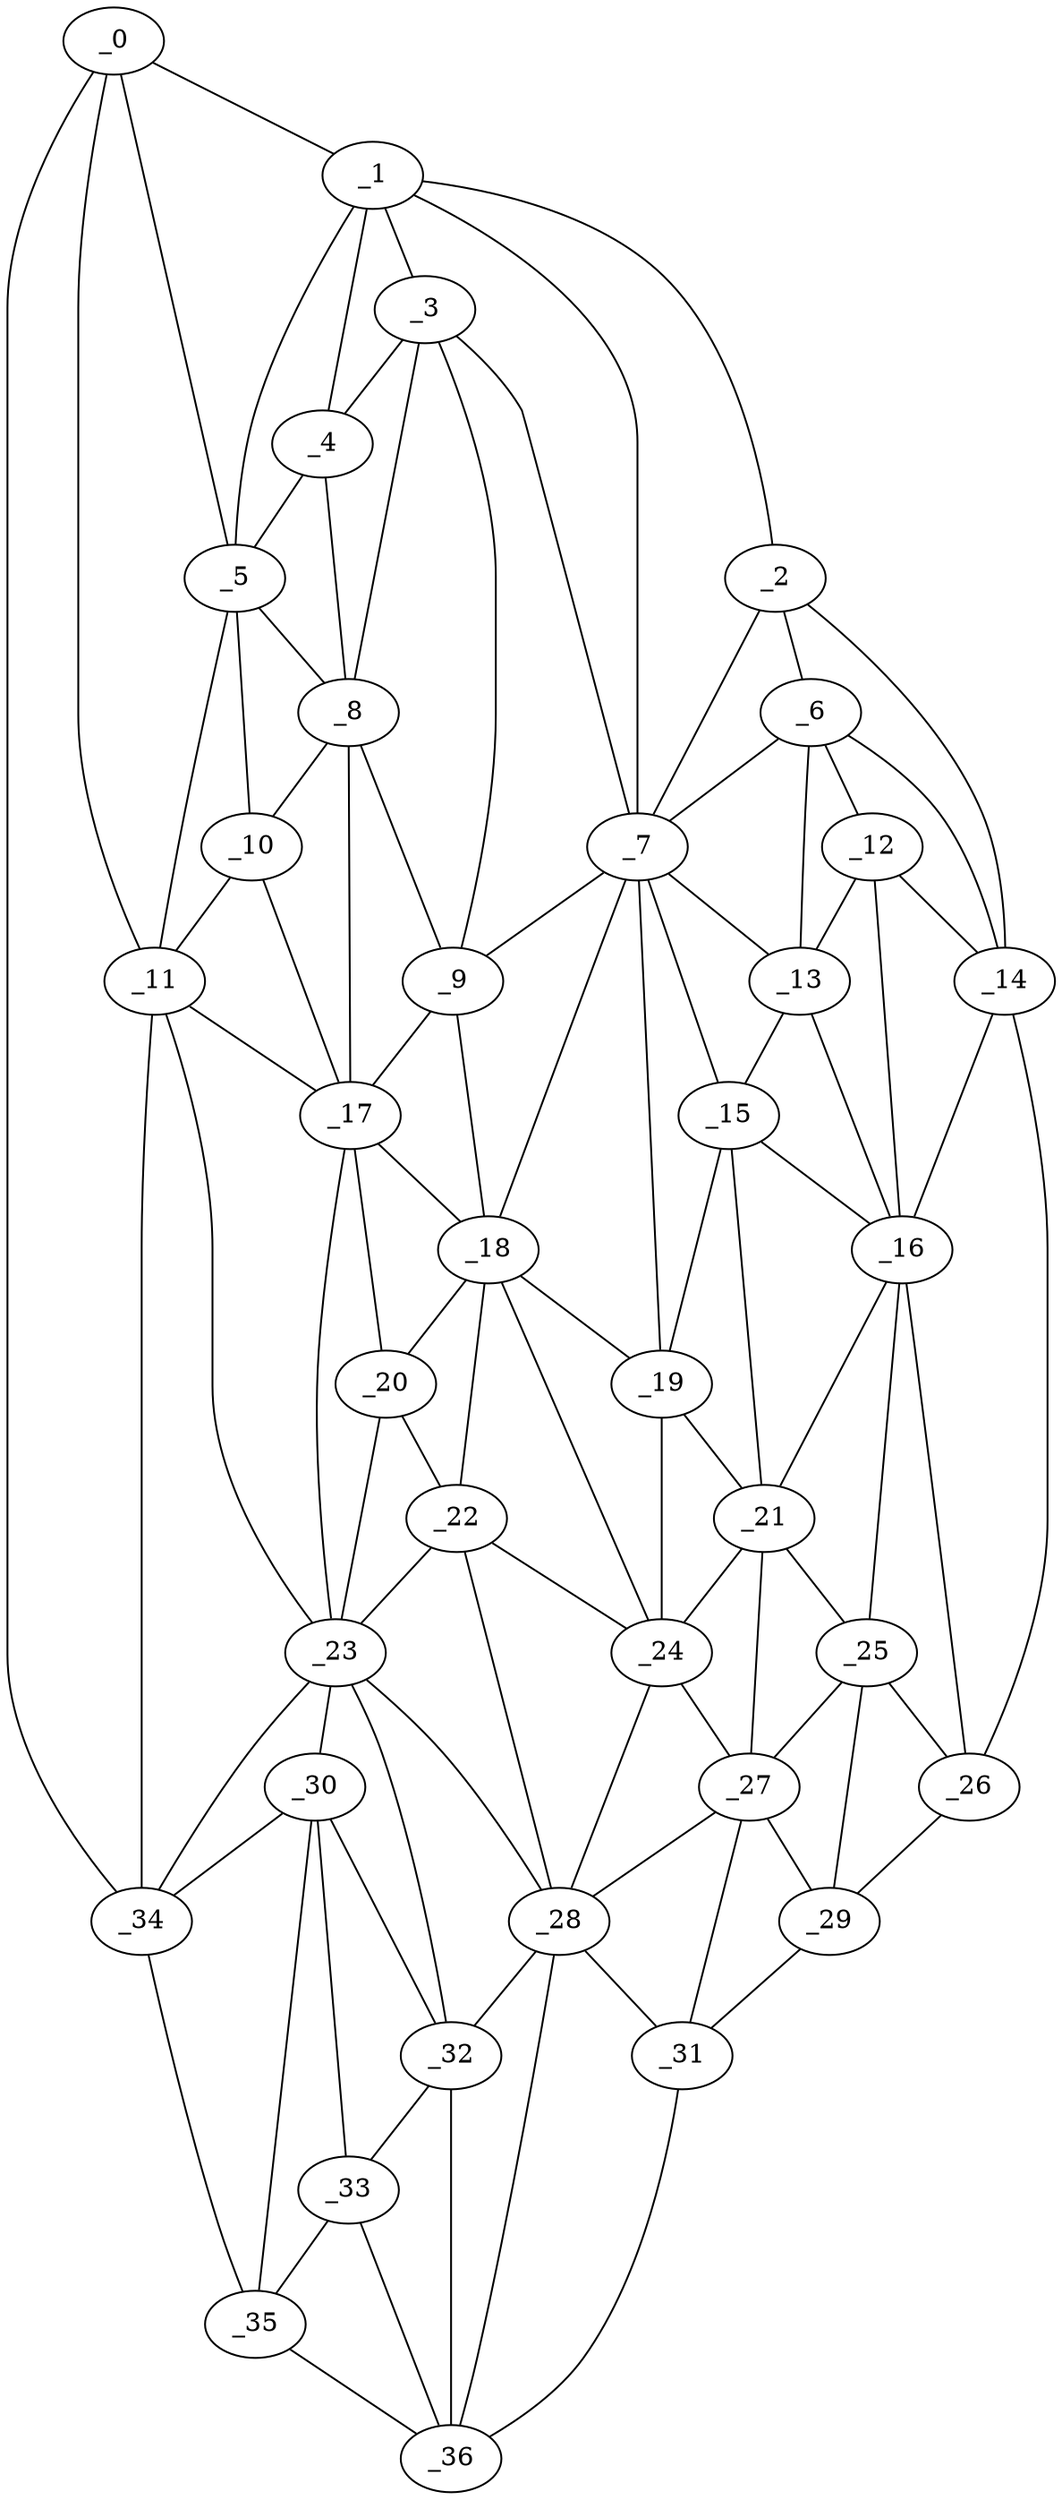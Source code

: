graph "obj59__255.gxl" {
	_0	 [x=22,
		y=14];
	_1	 [x=23,
		y=54];
	_0 -- _1	 [valence=1];
	_5	 [x=38,
		y=38];
	_0 -- _5	 [valence=1];
	_11	 [x=45,
		y=41];
	_0 -- _11	 [valence=2];
	_34	 [x=109,
		y=15];
	_0 -- _34	 [valence=1];
	_2	 [x=31,
		y=101];
	_1 -- _2	 [valence=1];
	_3	 [x=33,
		y=58];
	_1 -- _3	 [valence=1];
	_4	 [x=35,
		y=52];
	_1 -- _4	 [valence=2];
	_1 -- _5	 [valence=2];
	_7	 [x=39,
		y=72];
	_1 -- _7	 [valence=2];
	_6	 [x=38,
		y=103];
	_2 -- _6	 [valence=2];
	_2 -- _7	 [valence=2];
	_14	 [x=57,
		y=117];
	_2 -- _14	 [valence=1];
	_3 -- _4	 [valence=2];
	_3 -- _7	 [valence=1];
	_8	 [x=40,
		y=49];
	_3 -- _8	 [valence=1];
	_9	 [x=40,
		y=68];
	_3 -- _9	 [valence=2];
	_4 -- _5	 [valence=1];
	_4 -- _8	 [valence=1];
	_5 -- _8	 [valence=2];
	_10	 [x=44,
		y=45];
	_5 -- _10	 [valence=2];
	_5 -- _11	 [valence=2];
	_6 -- _7	 [valence=2];
	_12	 [x=50,
		y=101];
	_6 -- _12	 [valence=1];
	_13	 [x=54,
		y=94];
	_6 -- _13	 [valence=2];
	_6 -- _14	 [valence=2];
	_7 -- _9	 [valence=2];
	_7 -- _13	 [valence=2];
	_15	 [x=61,
		y=91];
	_7 -- _15	 [valence=2];
	_18	 [x=68,
		y=72];
	_7 -- _18	 [valence=2];
	_19	 [x=68,
		y=80];
	_7 -- _19	 [valence=2];
	_8 -- _9	 [valence=2];
	_8 -- _10	 [valence=2];
	_17	 [x=65,
		y=53];
	_8 -- _17	 [valence=2];
	_9 -- _17	 [valence=1];
	_9 -- _18	 [valence=2];
	_10 -- _11	 [valence=2];
	_10 -- _17	 [valence=2];
	_11 -- _17	 [valence=1];
	_23	 [x=81,
		y=48];
	_11 -- _23	 [valence=2];
	_11 -- _34	 [valence=1];
	_12 -- _13	 [valence=2];
	_12 -- _14	 [valence=2];
	_16	 [x=62,
		y=98];
	_12 -- _16	 [valence=1];
	_13 -- _15	 [valence=1];
	_13 -- _16	 [valence=2];
	_14 -- _16	 [valence=2];
	_26	 [x=90,
		y=115];
	_14 -- _26	 [valence=1];
	_15 -- _16	 [valence=1];
	_15 -- _19	 [valence=1];
	_21	 [x=77,
		y=91];
	_15 -- _21	 [valence=2];
	_16 -- _21	 [valence=2];
	_25	 [x=88,
		y=102];
	_16 -- _25	 [valence=1];
	_16 -- _26	 [valence=2];
	_17 -- _18	 [valence=1];
	_20	 [x=74,
		y=65];
	_17 -- _20	 [valence=2];
	_17 -- _23	 [valence=2];
	_18 -- _19	 [valence=2];
	_18 -- _20	 [valence=2];
	_22	 [x=79,
		y=68];
	_18 -- _22	 [valence=2];
	_24	 [x=82,
		y=75];
	_18 -- _24	 [valence=2];
	_19 -- _21	 [valence=2];
	_19 -- _24	 [valence=2];
	_20 -- _22	 [valence=1];
	_20 -- _23	 [valence=1];
	_21 -- _24	 [valence=1];
	_21 -- _25	 [valence=1];
	_27	 [x=91,
		y=93];
	_21 -- _27	 [valence=2];
	_22 -- _23	 [valence=2];
	_22 -- _24	 [valence=1];
	_28	 [x=96,
		y=72];
	_22 -- _28	 [valence=1];
	_23 -- _28	 [valence=2];
	_30	 [x=101,
		y=36];
	_23 -- _30	 [valence=2];
	_32	 [x=105,
		y=56];
	_23 -- _32	 [valence=1];
	_23 -- _34	 [valence=2];
	_24 -- _27	 [valence=2];
	_24 -- _28	 [valence=2];
	_25 -- _26	 [valence=2];
	_25 -- _27	 [valence=2];
	_29	 [x=97,
		y=104];
	_25 -- _29	 [valence=1];
	_26 -- _29	 [valence=1];
	_27 -- _28	 [valence=1];
	_27 -- _29	 [valence=1];
	_31	 [x=101,
		y=96];
	_27 -- _31	 [valence=2];
	_28 -- _31	 [valence=1];
	_28 -- _32	 [valence=2];
	_36	 [x=110,
		y=69];
	_28 -- _36	 [valence=2];
	_29 -- _31	 [valence=1];
	_30 -- _32	 [valence=2];
	_33	 [x=108,
		y=39];
	_30 -- _33	 [valence=1];
	_30 -- _34	 [valence=1];
	_35	 [x=110,
		y=33];
	_30 -- _35	 [valence=1];
	_31 -- _36	 [valence=1];
	_32 -- _33	 [valence=2];
	_32 -- _36	 [valence=2];
	_33 -- _35	 [valence=2];
	_33 -- _36	 [valence=1];
	_34 -- _35	 [valence=1];
	_35 -- _36	 [valence=1];
}
